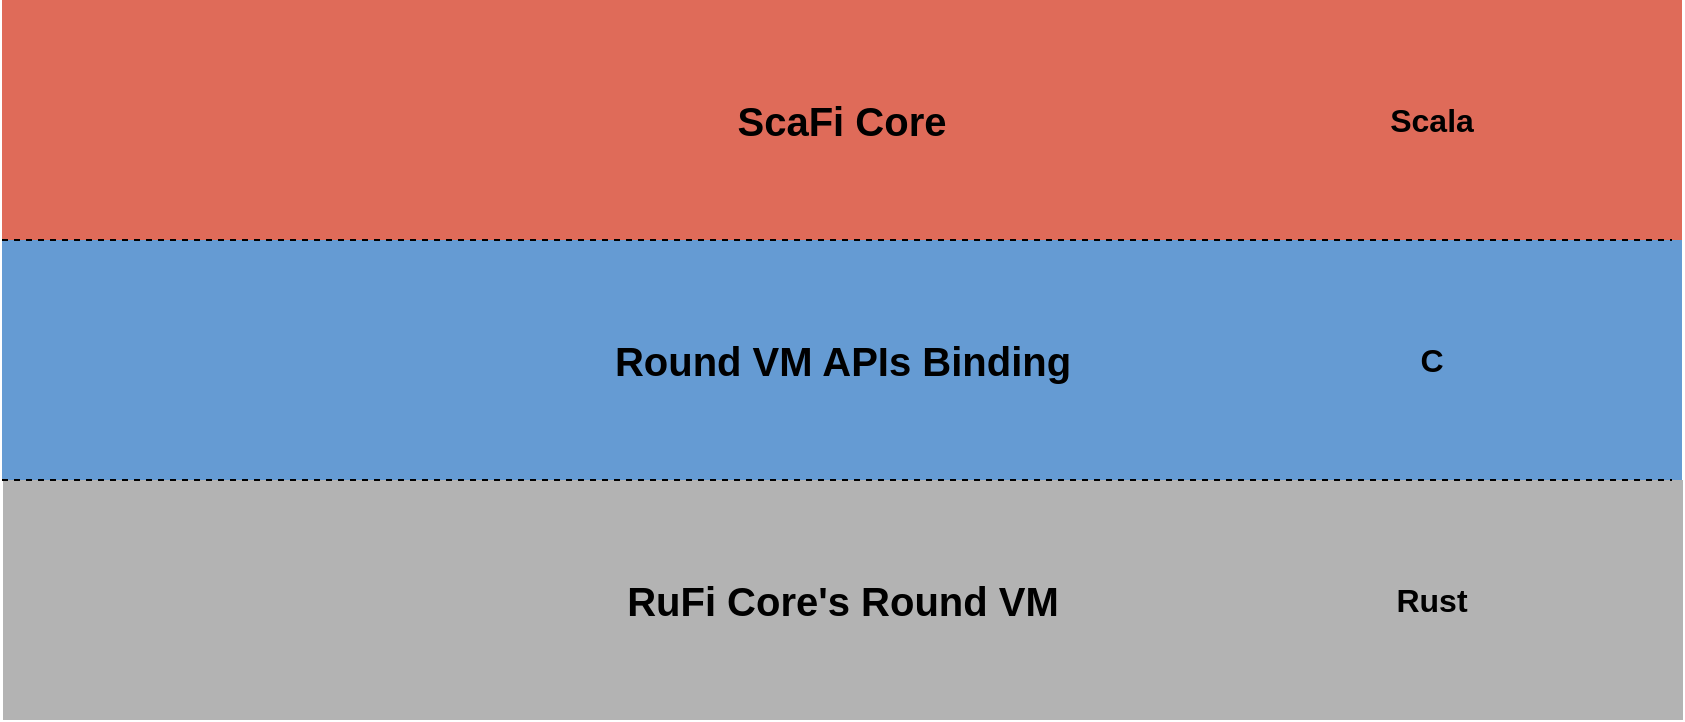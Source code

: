 <mxfile version="21.2.8" type="device">
  <diagram name="Page-1" id="rcZ7QFQfNiy6P1wvlcNO">
    <mxGraphModel dx="1434" dy="848" grid="1" gridSize="10" guides="1" tooltips="1" connect="1" arrows="1" fold="1" page="1" pageScale="1" pageWidth="850" pageHeight="1100" math="0" shadow="0">
      <root>
        <mxCell id="0" />
        <mxCell id="1" parent="0" />
        <mxCell id="gaHuUgxbpLd6TiacL0_3-15" value="" style="rounded=0;whiteSpace=wrap;html=1;fillColor=#B3B3B3;strokeColor=none;" vertex="1" parent="1">
          <mxGeometry x="5.5" y="240" width="840" height="120" as="geometry" />
        </mxCell>
        <mxCell id="gaHuUgxbpLd6TiacL0_3-14" value="" style="rounded=0;whiteSpace=wrap;html=1;fillColor=#DF6B59;strokeColor=none;" vertex="1" parent="1">
          <mxGeometry x="5" width="840" height="120" as="geometry" />
        </mxCell>
        <mxCell id="gaHuUgxbpLd6TiacL0_3-13" value="" style="rounded=0;whiteSpace=wrap;html=1;fillColor=#659BD3;strokeColor=none;" vertex="1" parent="1">
          <mxGeometry x="5" y="120" width="840" height="120" as="geometry" />
        </mxCell>
        <mxCell id="gaHuUgxbpLd6TiacL0_3-1" value="" style="endArrow=none;dashed=1;html=1;rounded=0;" edge="1" parent="1">
          <mxGeometry width="50" height="50" relative="1" as="geometry">
            <mxPoint x="5" y="120" as="sourcePoint" />
            <mxPoint x="840" y="120" as="targetPoint" />
          </mxGeometry>
        </mxCell>
        <mxCell id="gaHuUgxbpLd6TiacL0_3-2" value="" style="endArrow=none;dashed=1;html=1;rounded=0;" edge="1" parent="1">
          <mxGeometry width="50" height="50" relative="1" as="geometry">
            <mxPoint x="5" y="240" as="sourcePoint" />
            <mxPoint x="840" y="240" as="targetPoint" />
          </mxGeometry>
        </mxCell>
        <mxCell id="gaHuUgxbpLd6TiacL0_3-5" value="Round VM APIs Binding" style="text;html=1;strokeColor=none;fillColor=none;align=center;verticalAlign=middle;whiteSpace=wrap;rounded=0;fontSize=20;fontStyle=1" vertex="1" parent="1">
          <mxGeometry x="303" y="160" width="245" height="40" as="geometry" />
        </mxCell>
        <mxCell id="gaHuUgxbpLd6TiacL0_3-8" value="RuFi Core&#39;s Round VM" style="text;html=1;strokeColor=none;fillColor=none;align=center;verticalAlign=middle;whiteSpace=wrap;rounded=0;fontSize=20;fontStyle=1" vertex="1" parent="1">
          <mxGeometry x="308" y="280" width="235" height="40" as="geometry" />
        </mxCell>
        <mxCell id="gaHuUgxbpLd6TiacL0_3-9" value="ScaFi Core" style="text;html=1;strokeColor=none;fillColor=none;align=center;verticalAlign=middle;whiteSpace=wrap;rounded=0;fontSize=20;fontStyle=1" vertex="1" parent="1">
          <mxGeometry x="345" y="40" width="160" height="40" as="geometry" />
        </mxCell>
        <mxCell id="gaHuUgxbpLd6TiacL0_3-10" value="Scala" style="text;html=1;strokeColor=none;fillColor=none;align=center;verticalAlign=middle;whiteSpace=wrap;rounded=0;fontSize=16;fontStyle=1" vertex="1" parent="1">
          <mxGeometry x="680" y="40" width="80" height="40" as="geometry" />
        </mxCell>
        <mxCell id="gaHuUgxbpLd6TiacL0_3-11" value="C" style="text;html=1;strokeColor=none;fillColor=none;align=center;verticalAlign=middle;whiteSpace=wrap;rounded=0;fontSize=16;fontStyle=1" vertex="1" parent="1">
          <mxGeometry x="680" y="160" width="80" height="40" as="geometry" />
        </mxCell>
        <mxCell id="gaHuUgxbpLd6TiacL0_3-12" value="Rust" style="text;html=1;strokeColor=none;fillColor=none;align=center;verticalAlign=middle;whiteSpace=wrap;rounded=0;fontSize=16;fontStyle=1" vertex="1" parent="1">
          <mxGeometry x="680" y="280" width="80" height="40" as="geometry" />
        </mxCell>
      </root>
    </mxGraphModel>
  </diagram>
</mxfile>
